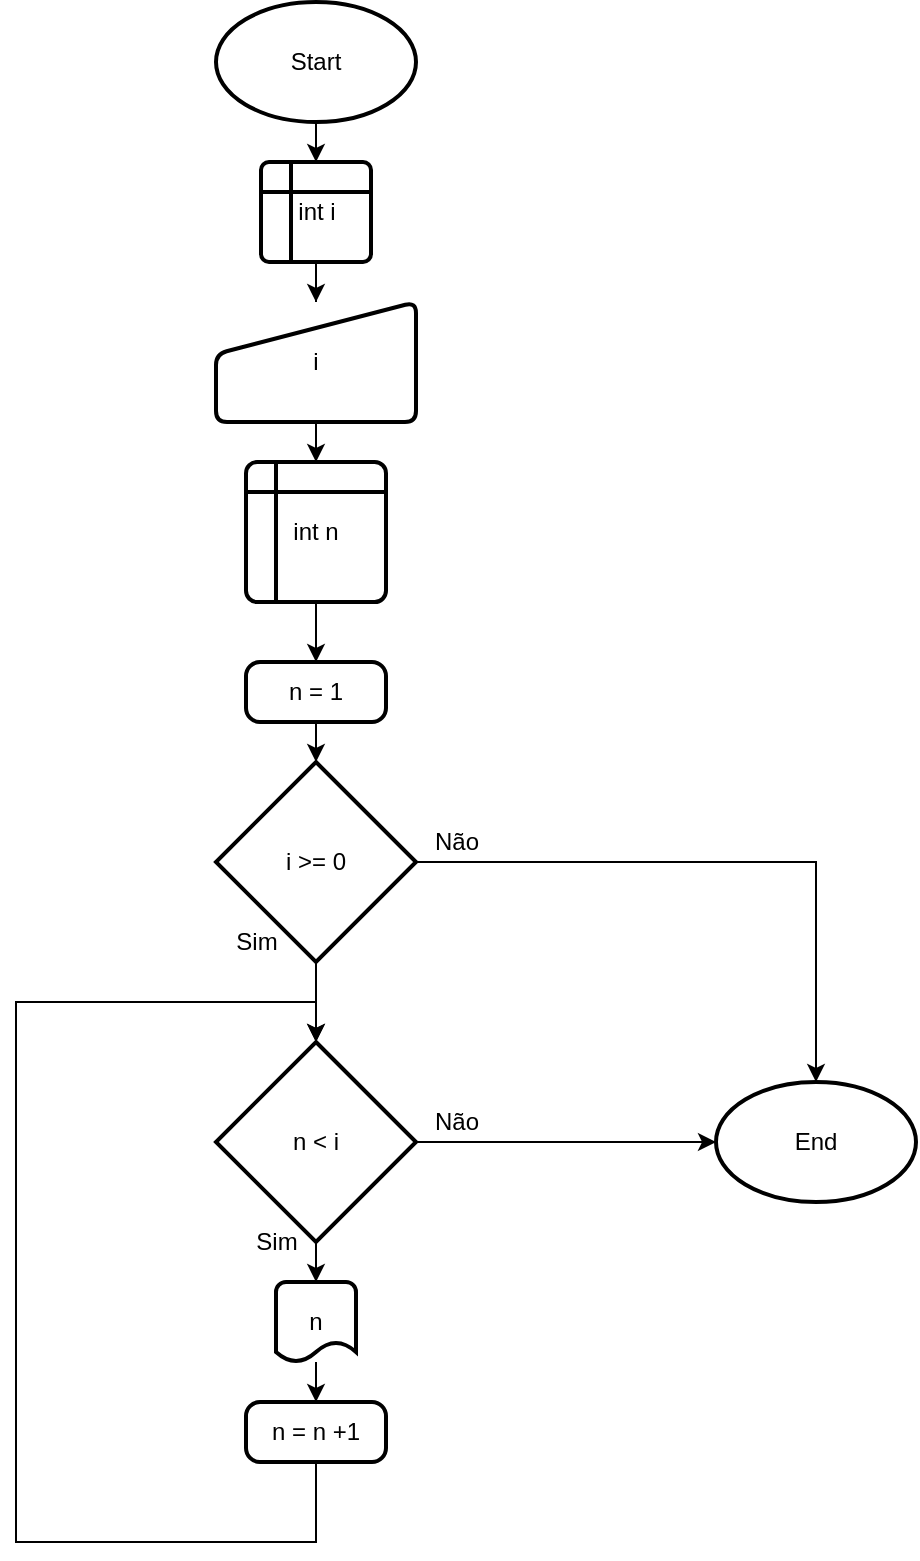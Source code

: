 <mxfile version="13.7.9" type="github"><diagram id="fDsXThiYOF9Xdftun5_U" name="Page-1"><mxGraphModel dx="764" dy="310" grid="1" gridSize="10" guides="1" tooltips="1" connect="1" arrows="1" fold="1" page="1" pageScale="1" pageWidth="827" pageHeight="1169" math="0" shadow="0"><root><mxCell id="0"/><mxCell id="1" parent="0"/><mxCell id="uY9lha2AX6_Ow-Pd_RoO-3" value="" style="edgeStyle=orthogonalEdgeStyle;rounded=0;orthogonalLoop=1;jettySize=auto;html=1;" edge="1" parent="1" source="uY9lha2AX6_Ow-Pd_RoO-1" target="uY9lha2AX6_Ow-Pd_RoO-2"><mxGeometry relative="1" as="geometry"/></mxCell><mxCell id="uY9lha2AX6_Ow-Pd_RoO-1" value="Start" style="strokeWidth=2;html=1;shape=mxgraph.flowchart.start_1;whiteSpace=wrap;" vertex="1" parent="1"><mxGeometry x="240" y="10" width="100" height="60" as="geometry"/></mxCell><mxCell id="uY9lha2AX6_Ow-Pd_RoO-5" value="" style="edgeStyle=orthogonalEdgeStyle;rounded=0;orthogonalLoop=1;jettySize=auto;html=1;" edge="1" parent="1" source="uY9lha2AX6_Ow-Pd_RoO-2" target="uY9lha2AX6_Ow-Pd_RoO-4"><mxGeometry relative="1" as="geometry"/></mxCell><mxCell id="uY9lha2AX6_Ow-Pd_RoO-2" value="int i" style="shape=internalStorage;whiteSpace=wrap;html=1;dx=15;dy=15;rounded=1;arcSize=8;strokeWidth=2;" vertex="1" parent="1"><mxGeometry x="262.5" y="90" width="55" height="50" as="geometry"/></mxCell><mxCell id="uY9lha2AX6_Ow-Pd_RoO-7" value="" style="edgeStyle=orthogonalEdgeStyle;rounded=0;orthogonalLoop=1;jettySize=auto;html=1;" edge="1" parent="1" source="uY9lha2AX6_Ow-Pd_RoO-4" target="uY9lha2AX6_Ow-Pd_RoO-6"><mxGeometry relative="1" as="geometry"/></mxCell><mxCell id="uY9lha2AX6_Ow-Pd_RoO-4" value="i" style="html=1;strokeWidth=2;shape=manualInput;whiteSpace=wrap;rounded=1;size=26;arcSize=11;" vertex="1" parent="1"><mxGeometry x="240" y="160" width="100" height="60" as="geometry"/></mxCell><mxCell id="uY9lha2AX6_Ow-Pd_RoO-23" value="" style="edgeStyle=orthogonalEdgeStyle;rounded=0;orthogonalLoop=1;jettySize=auto;html=1;" edge="1" parent="1" source="uY9lha2AX6_Ow-Pd_RoO-6" target="uY9lha2AX6_Ow-Pd_RoO-22"><mxGeometry relative="1" as="geometry"/></mxCell><mxCell id="uY9lha2AX6_Ow-Pd_RoO-6" value="int n" style="shape=internalStorage;whiteSpace=wrap;html=1;dx=15;dy=15;rounded=1;arcSize=8;strokeWidth=2;" vertex="1" parent="1"><mxGeometry x="255" y="240" width="70" height="70" as="geometry"/></mxCell><mxCell id="uY9lha2AX6_Ow-Pd_RoO-13" style="edgeStyle=orthogonalEdgeStyle;rounded=0;orthogonalLoop=1;jettySize=auto;html=1;entryX=0.5;entryY=0;entryDx=0;entryDy=0;entryPerimeter=0;" edge="1" parent="1" source="uY9lha2AX6_Ow-Pd_RoO-8" target="uY9lha2AX6_Ow-Pd_RoO-12"><mxGeometry relative="1" as="geometry"/></mxCell><mxCell id="uY9lha2AX6_Ow-Pd_RoO-16" value="" style="edgeStyle=orthogonalEdgeStyle;rounded=0;orthogonalLoop=1;jettySize=auto;html=1;" edge="1" parent="1" source="uY9lha2AX6_Ow-Pd_RoO-8" target="uY9lha2AX6_Ow-Pd_RoO-15"><mxGeometry relative="1" as="geometry"/></mxCell><mxCell id="uY9lha2AX6_Ow-Pd_RoO-8" value="i &amp;gt;= 0" style="strokeWidth=2;html=1;shape=mxgraph.flowchart.decision;whiteSpace=wrap;" vertex="1" parent="1"><mxGeometry x="240" y="390" width="100" height="100" as="geometry"/></mxCell><mxCell id="uY9lha2AX6_Ow-Pd_RoO-10" value="Sim" style="text;html=1;resizable=0;autosize=1;align=center;verticalAlign=middle;points=[];fillColor=none;strokeColor=none;rounded=0;" vertex="1" parent="1"><mxGeometry x="240" y="470" width="40" height="20" as="geometry"/></mxCell><mxCell id="uY9lha2AX6_Ow-Pd_RoO-11" value="Não" style="text;html=1;resizable=0;autosize=1;align=center;verticalAlign=middle;points=[];fillColor=none;strokeColor=none;rounded=0;" vertex="1" parent="1"><mxGeometry x="340" y="420" width="40" height="20" as="geometry"/></mxCell><mxCell id="uY9lha2AX6_Ow-Pd_RoO-12" value="End" style="strokeWidth=2;html=1;shape=mxgraph.flowchart.start_1;whiteSpace=wrap;" vertex="1" parent="1"><mxGeometry x="490" y="550" width="100" height="60" as="geometry"/></mxCell><mxCell id="uY9lha2AX6_Ow-Pd_RoO-19" style="edgeStyle=orthogonalEdgeStyle;rounded=0;orthogonalLoop=1;jettySize=auto;html=1;entryX=0;entryY=0.5;entryDx=0;entryDy=0;entryPerimeter=0;" edge="1" parent="1" source="uY9lha2AX6_Ow-Pd_RoO-15" target="uY9lha2AX6_Ow-Pd_RoO-12"><mxGeometry relative="1" as="geometry"/></mxCell><mxCell id="uY9lha2AX6_Ow-Pd_RoO-21" value="" style="edgeStyle=orthogonalEdgeStyle;rounded=0;orthogonalLoop=1;jettySize=auto;html=1;" edge="1" parent="1" source="uY9lha2AX6_Ow-Pd_RoO-15" target="uY9lha2AX6_Ow-Pd_RoO-20"><mxGeometry relative="1" as="geometry"/></mxCell><mxCell id="uY9lha2AX6_Ow-Pd_RoO-15" value="n &amp;lt; i" style="strokeWidth=2;html=1;shape=mxgraph.flowchart.decision;whiteSpace=wrap;" vertex="1" parent="1"><mxGeometry x="240" y="530" width="100" height="100" as="geometry"/></mxCell><mxCell id="uY9lha2AX6_Ow-Pd_RoO-17" value="Não" style="text;html=1;resizable=0;autosize=1;align=center;verticalAlign=middle;points=[];fillColor=none;strokeColor=none;rounded=0;" vertex="1" parent="1"><mxGeometry x="340" y="560" width="40" height="20" as="geometry"/></mxCell><mxCell id="uY9lha2AX6_Ow-Pd_RoO-18" value="Sim" style="text;html=1;resizable=0;autosize=1;align=center;verticalAlign=middle;points=[];fillColor=none;strokeColor=none;rounded=0;" vertex="1" parent="1"><mxGeometry x="250" y="620" width="40" height="20" as="geometry"/></mxCell><mxCell id="uY9lha2AX6_Ow-Pd_RoO-27" value="" style="edgeStyle=orthogonalEdgeStyle;rounded=0;orthogonalLoop=1;jettySize=auto;html=1;" edge="1" parent="1" source="uY9lha2AX6_Ow-Pd_RoO-20" target="uY9lha2AX6_Ow-Pd_RoO-26"><mxGeometry relative="1" as="geometry"/></mxCell><mxCell id="uY9lha2AX6_Ow-Pd_RoO-20" value="n" style="strokeWidth=2;html=1;shape=mxgraph.flowchart.document2;whiteSpace=wrap;size=0.25;" vertex="1" parent="1"><mxGeometry x="270" y="650" width="40" height="40" as="geometry"/></mxCell><mxCell id="uY9lha2AX6_Ow-Pd_RoO-24" value="" style="edgeStyle=orthogonalEdgeStyle;rounded=0;orthogonalLoop=1;jettySize=auto;html=1;" edge="1" parent="1" source="uY9lha2AX6_Ow-Pd_RoO-22" target="uY9lha2AX6_Ow-Pd_RoO-8"><mxGeometry relative="1" as="geometry"/></mxCell><mxCell id="uY9lha2AX6_Ow-Pd_RoO-22" value="n = 1" style="rounded=1;whiteSpace=wrap;html=1;absoluteArcSize=1;arcSize=14;strokeWidth=2;" vertex="1" parent="1"><mxGeometry x="255" y="340" width="70" height="30" as="geometry"/></mxCell><mxCell id="uY9lha2AX6_Ow-Pd_RoO-28" style="edgeStyle=orthogonalEdgeStyle;rounded=0;orthogonalLoop=1;jettySize=auto;html=1;entryX=0.5;entryY=0;entryDx=0;entryDy=0;entryPerimeter=0;" edge="1" parent="1" source="uY9lha2AX6_Ow-Pd_RoO-26" target="uY9lha2AX6_Ow-Pd_RoO-15"><mxGeometry relative="1" as="geometry"><mxPoint x="290" y="790" as="targetPoint"/><Array as="points"><mxPoint x="290" y="780"/><mxPoint x="140" y="780"/><mxPoint x="140" y="510"/><mxPoint x="290" y="510"/></Array></mxGeometry></mxCell><mxCell id="uY9lha2AX6_Ow-Pd_RoO-26" value="n = n +1" style="rounded=1;whiteSpace=wrap;html=1;absoluteArcSize=1;arcSize=14;strokeWidth=2;" vertex="1" parent="1"><mxGeometry x="255" y="710" width="70" height="30" as="geometry"/></mxCell></root></mxGraphModel></diagram></mxfile>
